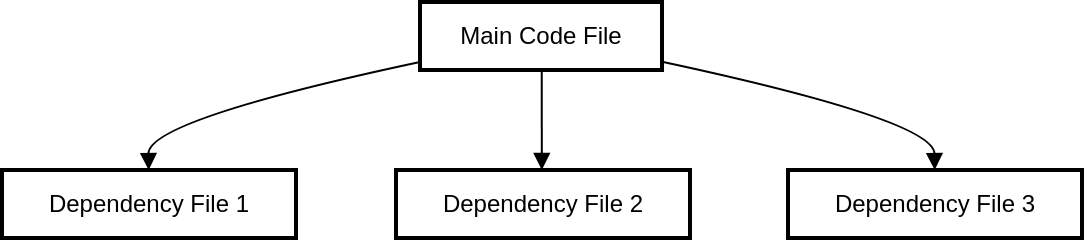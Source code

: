 <mxfile version="23.1.8" type="github">
  <diagram name="Page-1" id="dFjvog1OoNFyqqBJ6TV_">
    <mxGraphModel>
      <root>
        <mxCell id="0" />
        <mxCell id="1" parent="0" />
        <mxCell id="2" value="Main Code File" style="whiteSpace=wrap;strokeWidth=2;" vertex="1" parent="1">
          <mxGeometry x="209" width="121" height="34" as="geometry" />
        </mxCell>
        <mxCell id="3" value="Dependency File 1" style="whiteSpace=wrap;strokeWidth=2;" vertex="1" parent="1">
          <mxGeometry y="84" width="147" height="34" as="geometry" />
        </mxCell>
        <mxCell id="4" value="Dependency File 2" style="whiteSpace=wrap;strokeWidth=2;" vertex="1" parent="1">
          <mxGeometry x="197" y="84" width="147" height="34" as="geometry" />
        </mxCell>
        <mxCell id="5" value="Dependency File 3" style="whiteSpace=wrap;strokeWidth=2;" vertex="1" parent="1">
          <mxGeometry x="393" y="84" width="147" height="34" as="geometry" />
        </mxCell>
        <mxCell id="6" value="" style="curved=1;startArrow=none;endArrow=block;exitX=0.002;exitY=0.881;entryX=0.499;entryY=0;" edge="1" parent="1" source="2" target="3">
          <mxGeometry relative="1" as="geometry">
            <Array as="points">
              <mxPoint x="73" y="59" />
            </Array>
          </mxGeometry>
        </mxCell>
        <mxCell id="7" value="" style="curved=1;startArrow=none;endArrow=block;exitX=0.503;exitY=1;entryX=0.496;entryY=0;" edge="1" parent="1" source="2" target="4">
          <mxGeometry relative="1" as="geometry">
            <Array as="points" />
          </mxGeometry>
        </mxCell>
        <mxCell id="8" value="" style="curved=1;startArrow=none;endArrow=block;exitX=1.004;exitY=0.881;entryX=0.499;entryY=0;" edge="1" parent="1" source="2" target="5">
          <mxGeometry relative="1" as="geometry">
            <Array as="points">
              <mxPoint x="466" y="59" />
            </Array>
          </mxGeometry>
        </mxCell>
      </root>
    </mxGraphModel>
  </diagram>
</mxfile>
